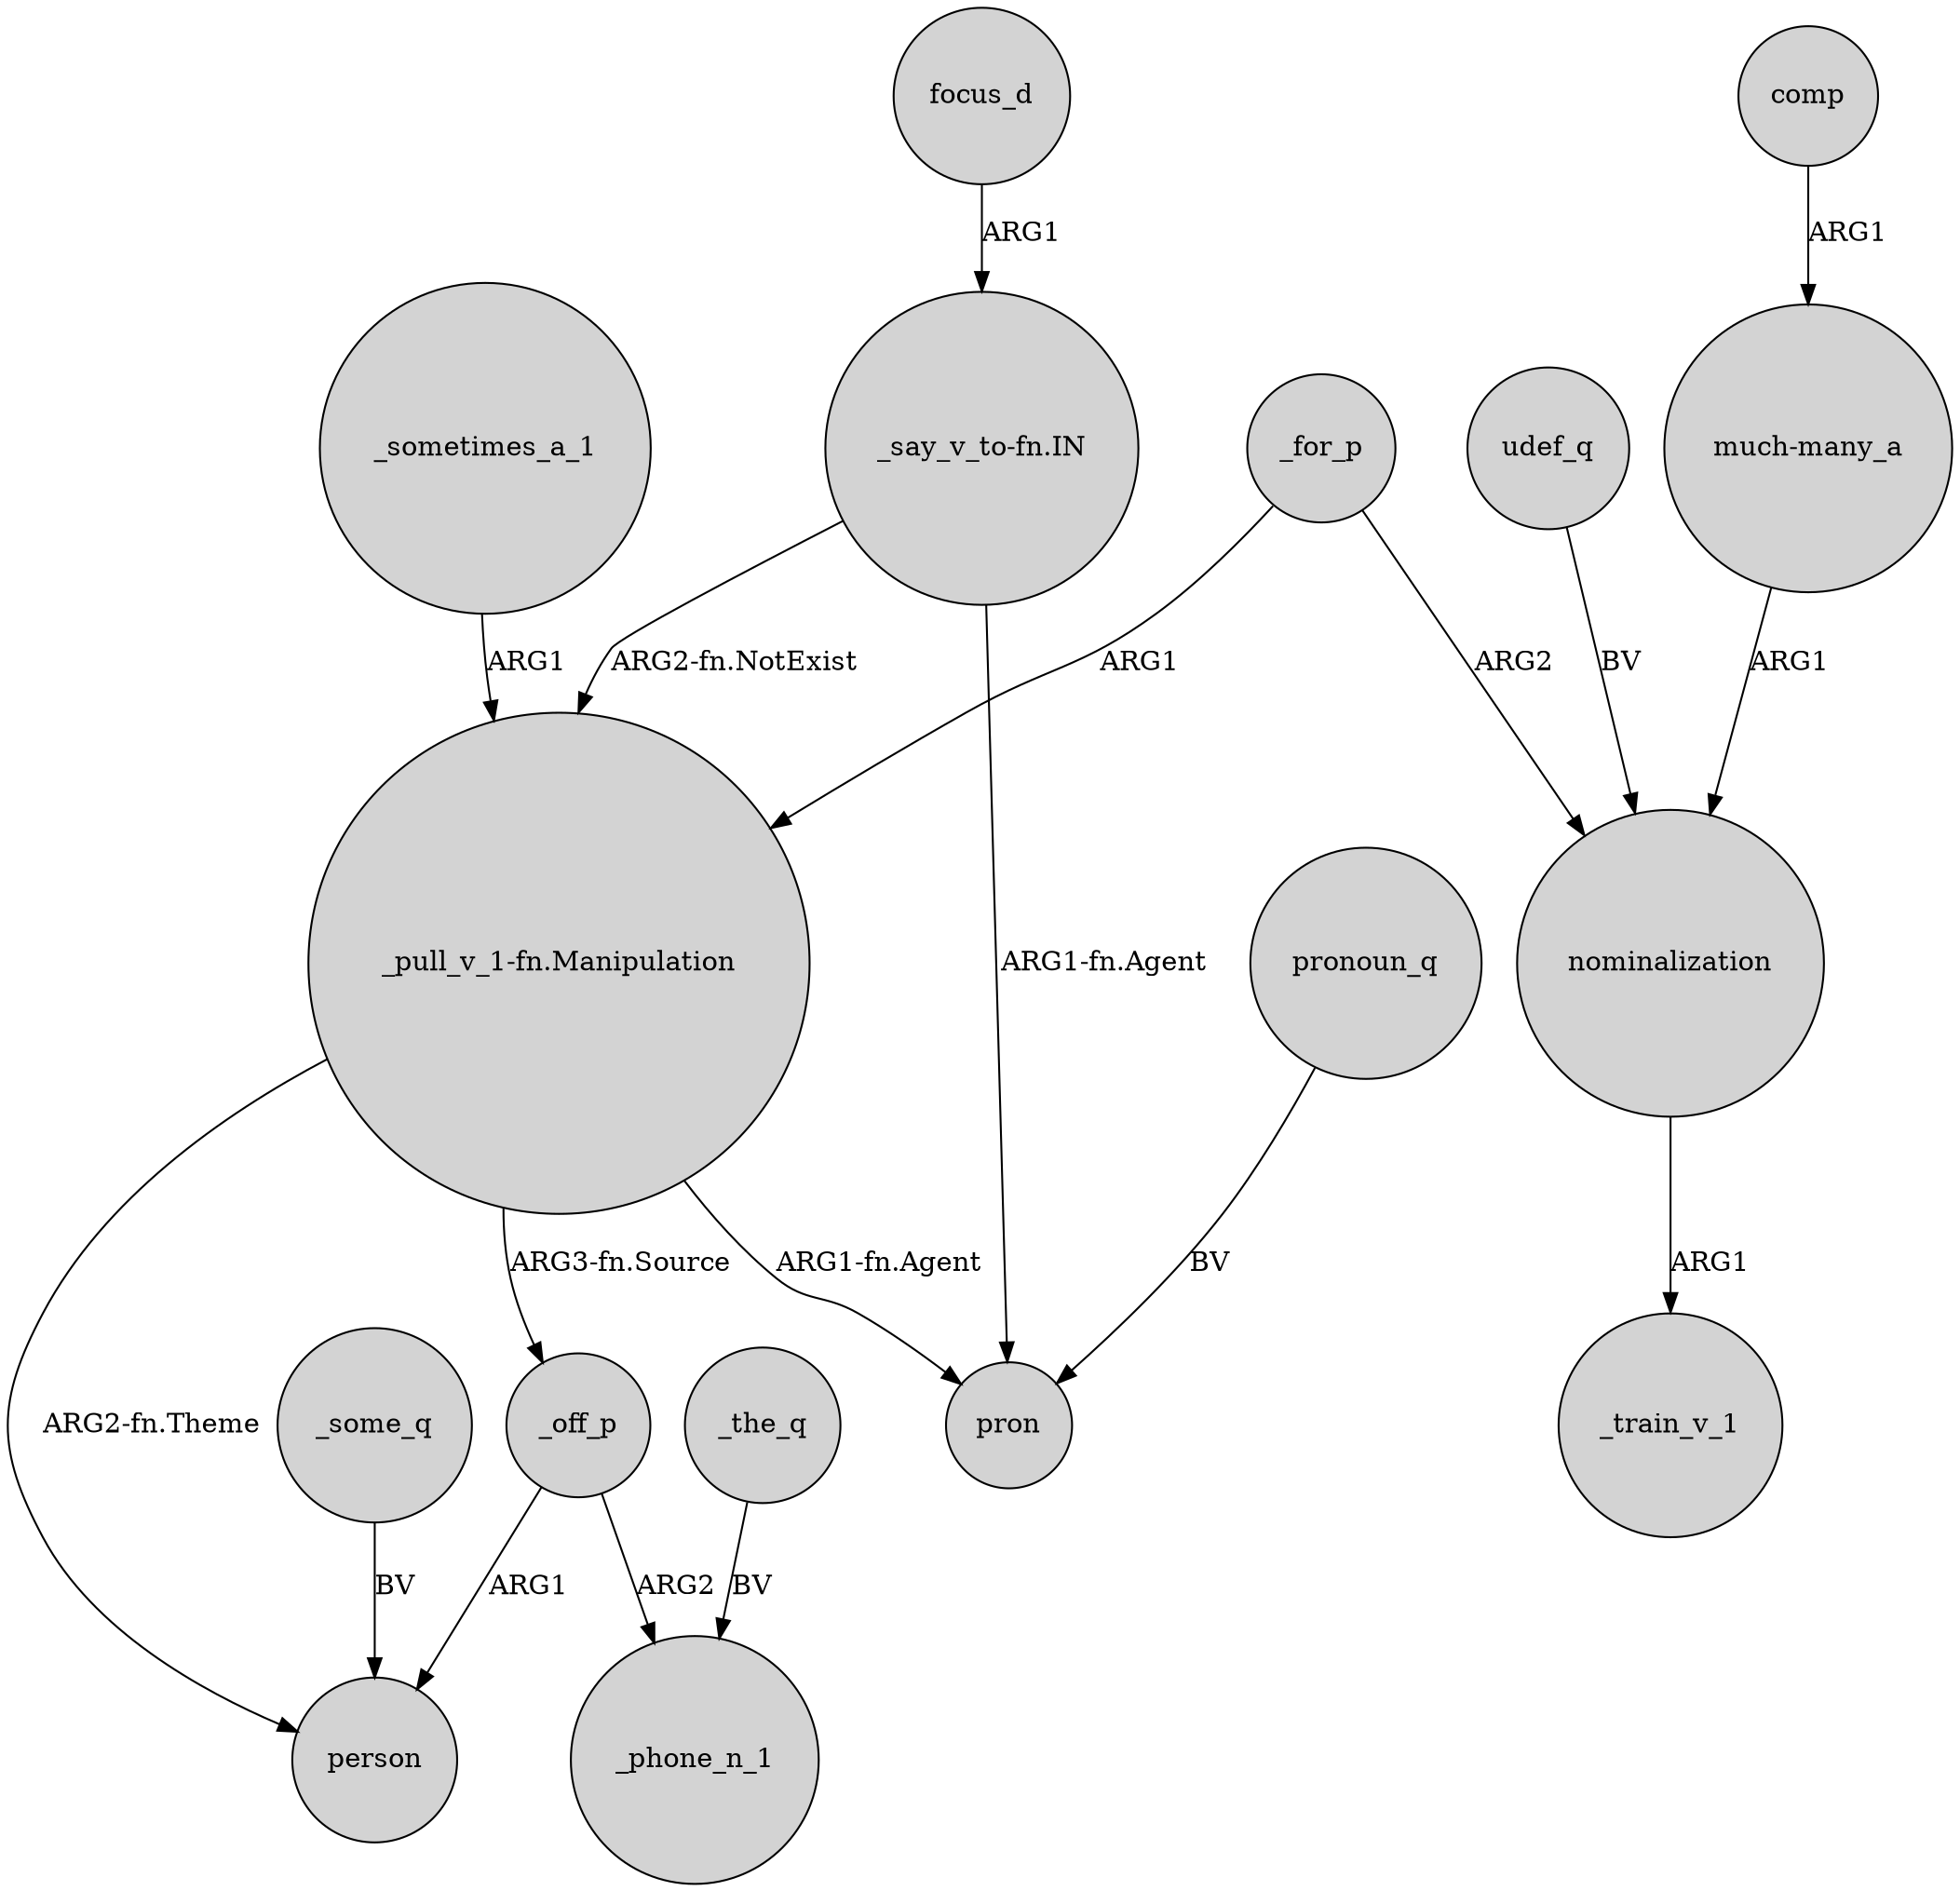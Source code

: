 digraph {
	node [shape=circle style=filled]
	"_say_v_to-fn.IN" -> "_pull_v_1-fn.Manipulation" [label="ARG2-fn.NotExist"]
	_for_p -> nominalization [label=ARG2]
	"_pull_v_1-fn.Manipulation" -> person [label="ARG2-fn.Theme"]
	"much-many_a" -> nominalization [label=ARG1]
	_off_p -> person [label=ARG1]
	comp -> "much-many_a" [label=ARG1]
	_the_q -> _phone_n_1 [label=BV]
	nominalization -> _train_v_1 [label=ARG1]
	_sometimes_a_1 -> "_pull_v_1-fn.Manipulation" [label=ARG1]
	_some_q -> person [label=BV]
	_for_p -> "_pull_v_1-fn.Manipulation" [label=ARG1]
	"_pull_v_1-fn.Manipulation" -> _off_p [label="ARG3-fn.Source"]
	_off_p -> _phone_n_1 [label=ARG2]
	"_pull_v_1-fn.Manipulation" -> pron [label="ARG1-fn.Agent"]
	udef_q -> nominalization [label=BV]
	focus_d -> "_say_v_to-fn.IN" [label=ARG1]
	"_say_v_to-fn.IN" -> pron [label="ARG1-fn.Agent"]
	pronoun_q -> pron [label=BV]
}
